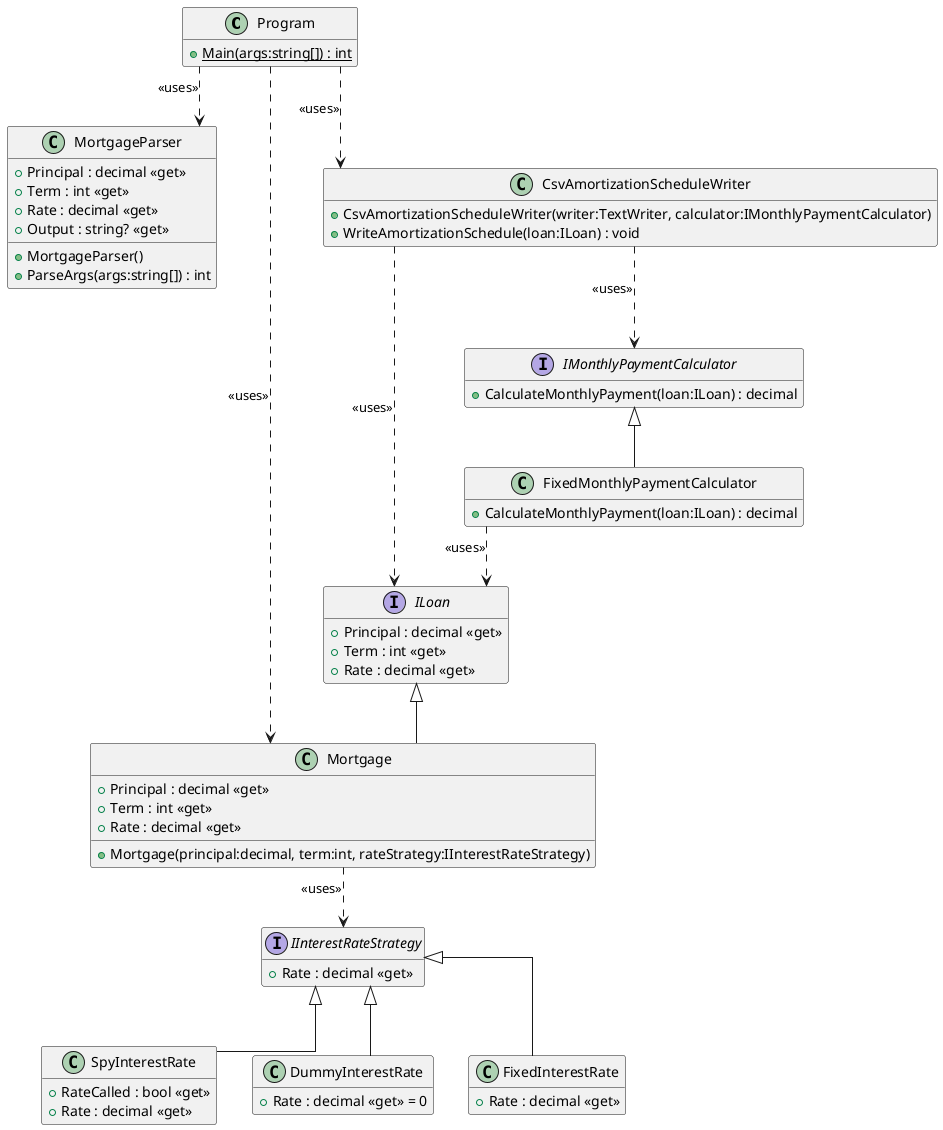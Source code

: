 @startuml LoanApp

hide empty members
skinparam linetype ortho

class Program {
    + {static} Main(args:string[]) : int
}
class MortgageParser {
    + Principal : decimal <<get>>
    + Term : int <<get>>
    + Rate : decimal <<get>>
    + Output : string? <<get>>
    + MortgageParser()
    + ParseArgs(args:string[]) : int
}
interface ILoan {
    + Principal : decimal <<get>>
    + Term : int <<get>>
    + Rate : decimal <<get>>
}
class Mortgage {
    + Principal : decimal <<get>>
    + Term : int <<get>>
    + Rate : decimal <<get>>
    + Mortgage(principal:decimal, term:int, rateStrategy:IInterestRateStrategy)
}
ILoan <|-- Mortgage
class CsvAmortizationScheduleWriter {
    + CsvAmortizationScheduleWriter(writer:TextWriter, calculator:IMonthlyPaymentCalculator)
    + WriteAmortizationSchedule(loan:ILoan) : void
}
class SpyInterestRate {
    + RateCalled : bool <<get>>
    + Rate : decimal <<get>>
}
IInterestRateStrategy <|-- SpyInterestRate
class DummyInterestRate {
    + Rate : decimal <<get>> = 0
}
IInterestRateStrategy <|-- DummyInterestRate
interface IInterestRateStrategy {
    + Rate : decimal <<get>>
}
class FixedInterestRate {
    + Rate : decimal <<get>>
}
IInterestRateStrategy <|-- FixedInterestRate
class FixedMonthlyPaymentCalculator {
    + CalculateMonthlyPayment(loan:ILoan) : decimal
}
IMonthlyPaymentCalculator <|-- FixedMonthlyPaymentCalculator
interface IMonthlyPaymentCalculator {
    + CalculateMonthlyPayment(loan:ILoan) : decimal
}

Program ..> Mortgage : <<uses>>
Program ..> MortgageParser : <<uses>>
Program ..> CsvAmortizationScheduleWriter : <<uses>>

Mortgage ..> IInterestRateStrategy : <<uses>>

CsvAmortizationScheduleWriter ..> IMonthlyPaymentCalculator : <<uses>>
CsvAmortizationScheduleWriter ..> ILoan : <<uses>>

FixedMonthlyPaymentCalculator ..> ILoan : <<uses>>

@enduml
